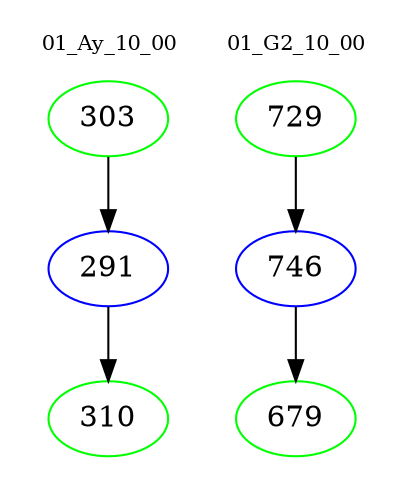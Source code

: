 digraph{
subgraph cluster_0 {
color = white
label = "01_Ay_10_00";
fontsize=10;
T0_303 [label="303", color="green"]
T0_303 -> T0_291 [color="black"]
T0_291 [label="291", color="blue"]
T0_291 -> T0_310 [color="black"]
T0_310 [label="310", color="green"]
}
subgraph cluster_1 {
color = white
label = "01_G2_10_00";
fontsize=10;
T1_729 [label="729", color="green"]
T1_729 -> T1_746 [color="black"]
T1_746 [label="746", color="blue"]
T1_746 -> T1_679 [color="black"]
T1_679 [label="679", color="green"]
}
}
